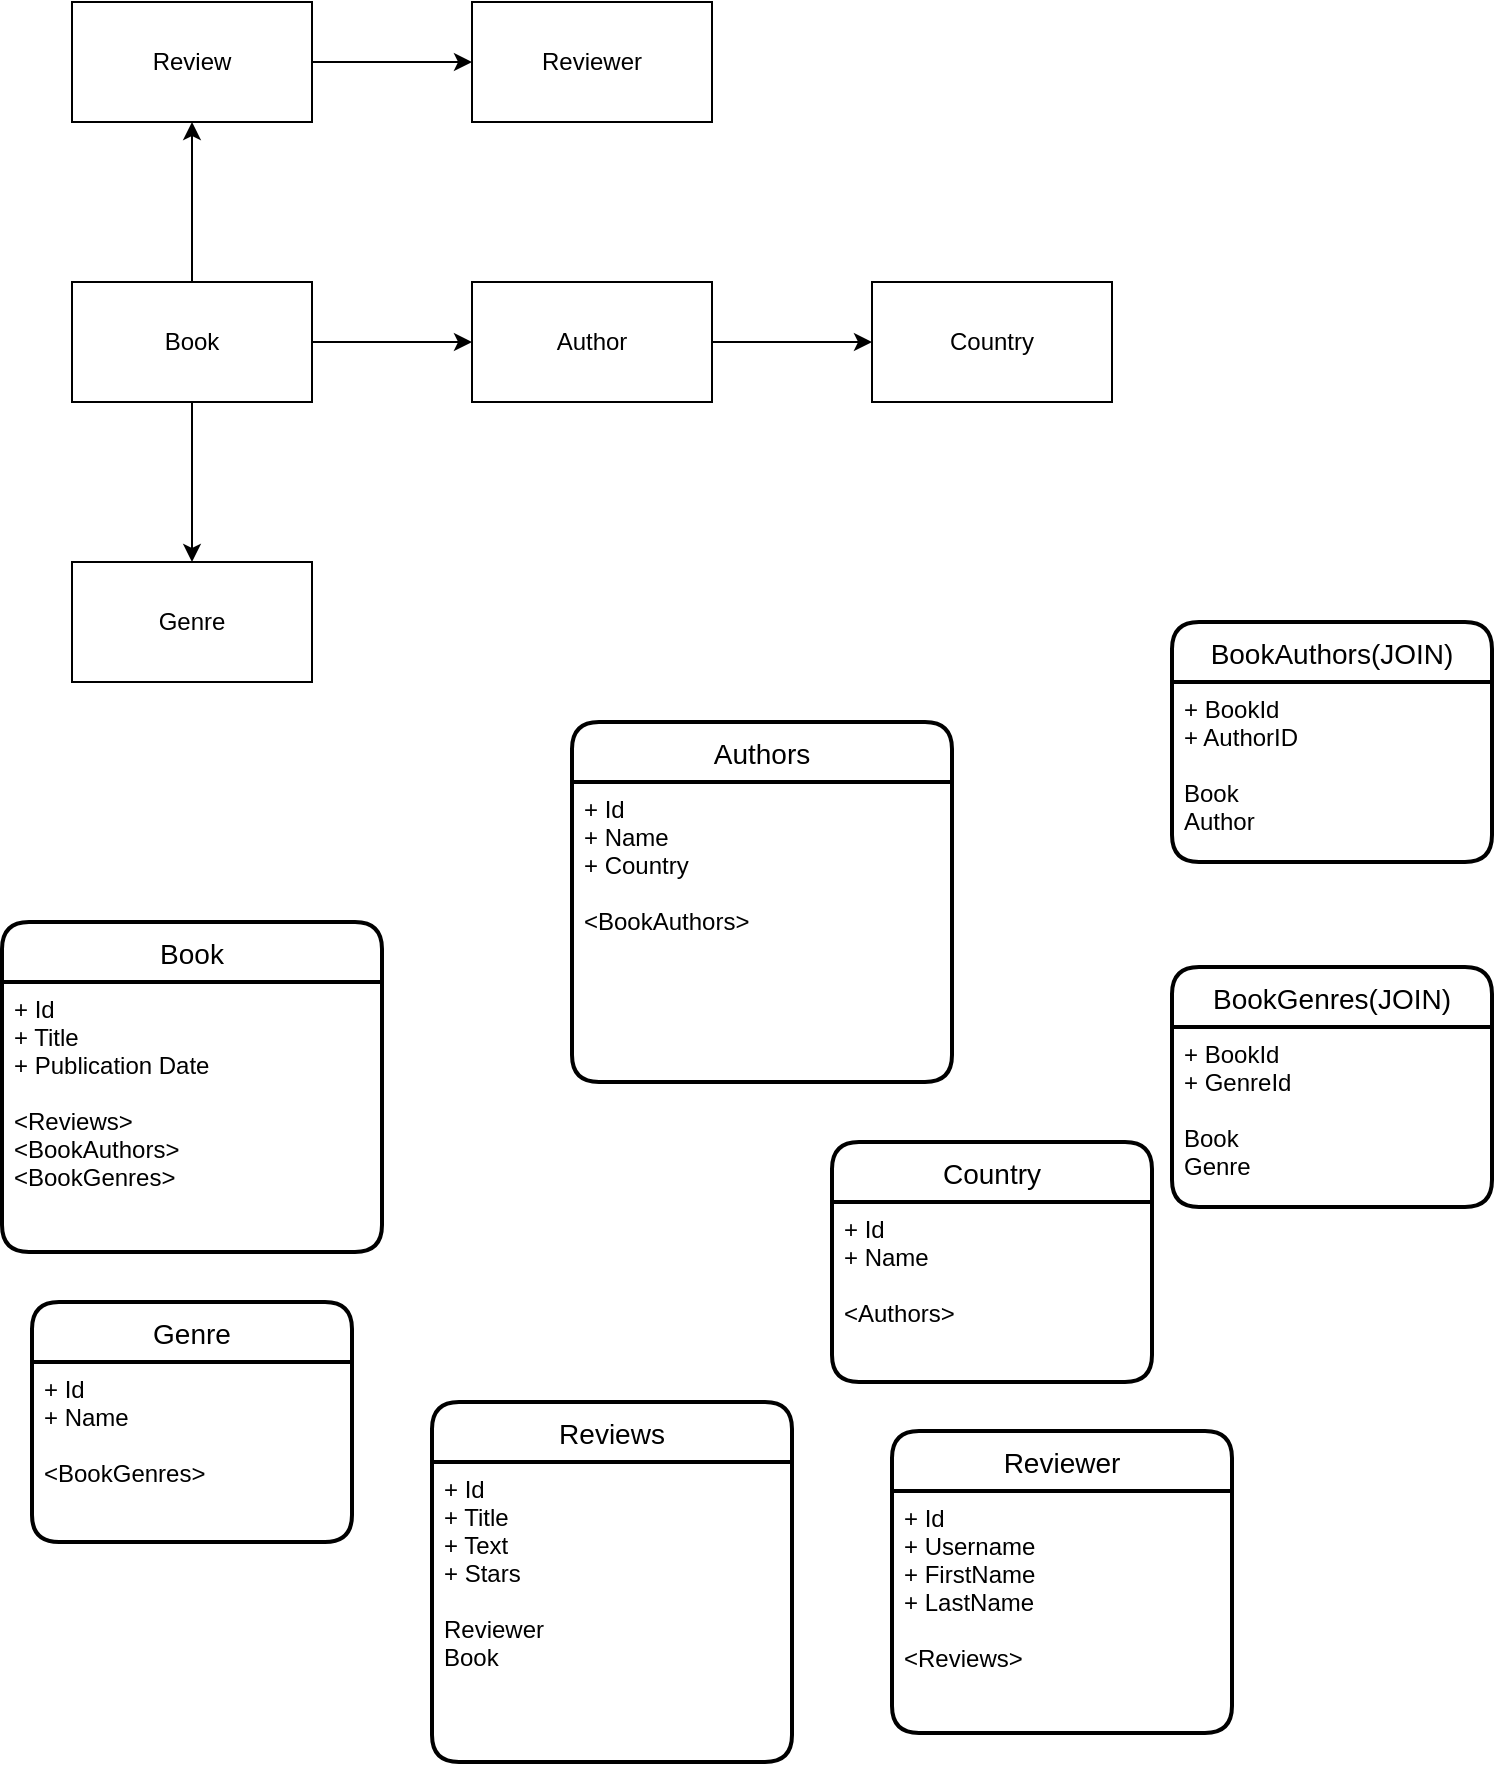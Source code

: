 <mxfile version="18.0.4" type="github">
  <diagram id="9DGtvT3dfepCbPWBsyDG" name="Page-1">
    <mxGraphModel dx="1038" dy="579" grid="1" gridSize="10" guides="1" tooltips="1" connect="1" arrows="1" fold="1" page="1" pageScale="1" pageWidth="827" pageHeight="1169" math="0" shadow="0">
      <root>
        <mxCell id="0" />
        <mxCell id="1" parent="0" />
        <mxCell id="RahxCOka9a5ybHkZvGM2-3" value="" style="edgeStyle=orthogonalEdgeStyle;rounded=0;orthogonalLoop=1;jettySize=auto;html=1;" parent="1" source="RahxCOka9a5ybHkZvGM2-1" target="RahxCOka9a5ybHkZvGM2-2" edge="1">
          <mxGeometry relative="1" as="geometry" />
        </mxCell>
        <mxCell id="RahxCOka9a5ybHkZvGM2-7" value="" style="edgeStyle=orthogonalEdgeStyle;rounded=0;orthogonalLoop=1;jettySize=auto;html=1;" parent="1" source="RahxCOka9a5ybHkZvGM2-1" target="RahxCOka9a5ybHkZvGM2-6" edge="1">
          <mxGeometry relative="1" as="geometry" />
        </mxCell>
        <mxCell id="RahxCOka9a5ybHkZvGM2-11" value="" style="edgeStyle=orthogonalEdgeStyle;rounded=0;orthogonalLoop=1;jettySize=auto;html=1;" parent="1" source="RahxCOka9a5ybHkZvGM2-1" target="RahxCOka9a5ybHkZvGM2-10" edge="1">
          <mxGeometry relative="1" as="geometry" />
        </mxCell>
        <mxCell id="RahxCOka9a5ybHkZvGM2-1" value="Book" style="rounded=0;whiteSpace=wrap;html=1;" parent="1" vertex="1">
          <mxGeometry x="80" y="160" width="120" height="60" as="geometry" />
        </mxCell>
        <mxCell id="RahxCOka9a5ybHkZvGM2-5" value="" style="edgeStyle=orthogonalEdgeStyle;rounded=0;orthogonalLoop=1;jettySize=auto;html=1;" parent="1" source="RahxCOka9a5ybHkZvGM2-2" target="RahxCOka9a5ybHkZvGM2-4" edge="1">
          <mxGeometry relative="1" as="geometry" />
        </mxCell>
        <mxCell id="RahxCOka9a5ybHkZvGM2-2" value="Review" style="rounded=0;whiteSpace=wrap;html=1;" parent="1" vertex="1">
          <mxGeometry x="80" y="20" width="120" height="60" as="geometry" />
        </mxCell>
        <mxCell id="RahxCOka9a5ybHkZvGM2-4" value="Reviewer" style="rounded=0;whiteSpace=wrap;html=1;" parent="1" vertex="1">
          <mxGeometry x="280" y="20" width="120" height="60" as="geometry" />
        </mxCell>
        <mxCell id="RahxCOka9a5ybHkZvGM2-9" value="" style="edgeStyle=orthogonalEdgeStyle;rounded=0;orthogonalLoop=1;jettySize=auto;html=1;" parent="1" source="RahxCOka9a5ybHkZvGM2-6" target="RahxCOka9a5ybHkZvGM2-8" edge="1">
          <mxGeometry relative="1" as="geometry" />
        </mxCell>
        <mxCell id="RahxCOka9a5ybHkZvGM2-6" value="Author" style="rounded=0;whiteSpace=wrap;html=1;" parent="1" vertex="1">
          <mxGeometry x="280" y="160" width="120" height="60" as="geometry" />
        </mxCell>
        <mxCell id="RahxCOka9a5ybHkZvGM2-8" value="Country" style="rounded=0;whiteSpace=wrap;html=1;" parent="1" vertex="1">
          <mxGeometry x="480" y="160" width="120" height="60" as="geometry" />
        </mxCell>
        <mxCell id="RahxCOka9a5ybHkZvGM2-10" value="Genre" style="rounded=0;whiteSpace=wrap;html=1;" parent="1" vertex="1">
          <mxGeometry x="80" y="300" width="120" height="60" as="geometry" />
        </mxCell>
        <mxCell id="RahxCOka9a5ybHkZvGM2-38" value="Book" style="swimlane;childLayout=stackLayout;horizontal=1;startSize=30;horizontalStack=0;rounded=1;fontSize=14;fontStyle=0;strokeWidth=2;resizeParent=0;resizeLast=1;shadow=0;dashed=0;align=center;" parent="1" vertex="1">
          <mxGeometry x="45" y="480" width="190" height="165" as="geometry">
            <mxRectangle x="70" y="465" width="60" height="30" as="alternateBounds" />
          </mxGeometry>
        </mxCell>
        <mxCell id="RahxCOka9a5ybHkZvGM2-39" value="+ Id&#xa;+ Title&#xa;+ Publication Date&#xa;&#xa;&lt;Reviews&gt;&#xa;&lt;BookAuthors&gt;&#xa;&lt;BookGenres&gt;&#xa;" style="align=left;strokeColor=none;fillColor=none;spacingLeft=4;fontSize=12;verticalAlign=top;resizable=0;rotatable=0;part=1;" parent="RahxCOka9a5ybHkZvGM2-38" vertex="1">
          <mxGeometry y="30" width="190" height="135" as="geometry" />
        </mxCell>
        <mxCell id="RahxCOka9a5ybHkZvGM2-40" value="Authors" style="swimlane;childLayout=stackLayout;horizontal=1;startSize=30;horizontalStack=0;rounded=1;fontSize=14;fontStyle=0;strokeWidth=2;resizeParent=0;resizeLast=1;shadow=0;dashed=0;align=center;" parent="1" vertex="1">
          <mxGeometry x="330" y="380" width="190" height="180" as="geometry" />
        </mxCell>
        <mxCell id="RahxCOka9a5ybHkZvGM2-41" value="+ Id&#xa;+ Name&#xa;+ Country&#xa;&#xa;&lt;BookAuthors&gt;" style="align=left;strokeColor=none;fillColor=none;spacingLeft=4;fontSize=12;verticalAlign=top;resizable=0;rotatable=0;part=1;" parent="RahxCOka9a5ybHkZvGM2-40" vertex="1">
          <mxGeometry y="30" width="190" height="150" as="geometry" />
        </mxCell>
        <mxCell id="RahxCOka9a5ybHkZvGM2-42" value="BookAuthors(JOIN)" style="swimlane;childLayout=stackLayout;horizontal=1;startSize=30;horizontalStack=0;rounded=1;fontSize=14;fontStyle=0;strokeWidth=2;resizeParent=0;resizeLast=1;shadow=0;dashed=0;align=center;" parent="1" vertex="1">
          <mxGeometry x="630" y="330" width="160" height="120" as="geometry" />
        </mxCell>
        <mxCell id="RahxCOka9a5ybHkZvGM2-43" value="+ BookId&#xa;+ AuthorID&#xa;&#xa;Book&#xa;Author" style="align=left;strokeColor=none;fillColor=none;spacingLeft=4;fontSize=12;verticalAlign=top;resizable=0;rotatable=0;part=1;" parent="RahxCOka9a5ybHkZvGM2-42" vertex="1">
          <mxGeometry y="30" width="160" height="90" as="geometry" />
        </mxCell>
        <mxCell id="RahxCOka9a5ybHkZvGM2-44" value="BookGenres(JOIN)" style="swimlane;childLayout=stackLayout;horizontal=1;startSize=30;horizontalStack=0;rounded=1;fontSize=14;fontStyle=0;strokeWidth=2;resizeParent=0;resizeLast=1;shadow=0;dashed=0;align=center;" parent="1" vertex="1">
          <mxGeometry x="630" y="502.5" width="160" height="120" as="geometry" />
        </mxCell>
        <mxCell id="RahxCOka9a5ybHkZvGM2-45" value="+ BookId&#xa;+ GenreId&#xa;&#xa;Book&#xa;Genre" style="align=left;strokeColor=none;fillColor=none;spacingLeft=4;fontSize=12;verticalAlign=top;resizable=0;rotatable=0;part=1;" parent="RahxCOka9a5ybHkZvGM2-44" vertex="1">
          <mxGeometry y="30" width="160" height="90" as="geometry" />
        </mxCell>
        <mxCell id="RahxCOka9a5ybHkZvGM2-47" value="Genre" style="swimlane;childLayout=stackLayout;horizontal=1;startSize=30;horizontalStack=0;rounded=1;fontSize=14;fontStyle=0;strokeWidth=2;resizeParent=0;resizeLast=1;shadow=0;dashed=0;align=center;" parent="1" vertex="1">
          <mxGeometry x="60" y="670" width="160" height="120" as="geometry" />
        </mxCell>
        <mxCell id="RahxCOka9a5ybHkZvGM2-48" value="+ Id&#xa;+ Name&#xa;&#xa;&lt;BookGenres&gt;" style="align=left;strokeColor=none;fillColor=none;spacingLeft=4;fontSize=12;verticalAlign=top;resizable=0;rotatable=0;part=1;" parent="RahxCOka9a5ybHkZvGM2-47" vertex="1">
          <mxGeometry y="30" width="160" height="90" as="geometry" />
        </mxCell>
        <mxCell id="RahxCOka9a5ybHkZvGM2-49" value="Country" style="swimlane;childLayout=stackLayout;horizontal=1;startSize=30;horizontalStack=0;rounded=1;fontSize=14;fontStyle=0;strokeWidth=2;resizeParent=0;resizeLast=1;shadow=0;dashed=0;align=center;" parent="1" vertex="1">
          <mxGeometry x="460" y="590" width="160" height="120" as="geometry" />
        </mxCell>
        <mxCell id="RahxCOka9a5ybHkZvGM2-50" value="+ Id&#xa;+ Name&#xa;&#xa;&lt;Authors&gt;" style="align=left;strokeColor=none;fillColor=none;spacingLeft=4;fontSize=12;verticalAlign=top;resizable=0;rotatable=0;part=1;" parent="RahxCOka9a5ybHkZvGM2-49" vertex="1">
          <mxGeometry y="30" width="160" height="90" as="geometry" />
        </mxCell>
        <mxCell id="RahxCOka9a5ybHkZvGM2-52" value="Reviews" style="swimlane;childLayout=stackLayout;horizontal=1;startSize=30;horizontalStack=0;rounded=1;fontSize=14;fontStyle=0;strokeWidth=2;resizeParent=0;resizeLast=1;shadow=0;dashed=0;align=center;" parent="1" vertex="1">
          <mxGeometry x="260" y="720" width="180" height="180" as="geometry" />
        </mxCell>
        <mxCell id="RahxCOka9a5ybHkZvGM2-53" value="+ Id&#xa;+ Title&#xa;+ Text&#xa;+ Stars&#xa;&#xa;Reviewer&#xa;Book" style="align=left;strokeColor=none;fillColor=none;spacingLeft=4;fontSize=12;verticalAlign=top;resizable=0;rotatable=0;part=1;" parent="RahxCOka9a5ybHkZvGM2-52" vertex="1">
          <mxGeometry y="30" width="180" height="150" as="geometry" />
        </mxCell>
        <mxCell id="RahxCOka9a5ybHkZvGM2-55" value="Reviewer" style="swimlane;childLayout=stackLayout;horizontal=1;startSize=30;horizontalStack=0;rounded=1;fontSize=14;fontStyle=0;strokeWidth=2;resizeParent=0;resizeLast=1;shadow=0;dashed=0;align=center;" parent="1" vertex="1">
          <mxGeometry x="490" y="734.5" width="170" height="151" as="geometry" />
        </mxCell>
        <mxCell id="RahxCOka9a5ybHkZvGM2-56" value="+ Id&#xa;+ Username&#xa;+ FirstName&#xa;+ LastName &#xa;&#xa;&lt;Reviews&gt;" style="align=left;strokeColor=none;fillColor=none;spacingLeft=4;fontSize=12;verticalAlign=top;resizable=0;rotatable=0;part=1;" parent="RahxCOka9a5ybHkZvGM2-55" vertex="1">
          <mxGeometry y="30" width="170" height="121" as="geometry" />
        </mxCell>
      </root>
    </mxGraphModel>
  </diagram>
</mxfile>
